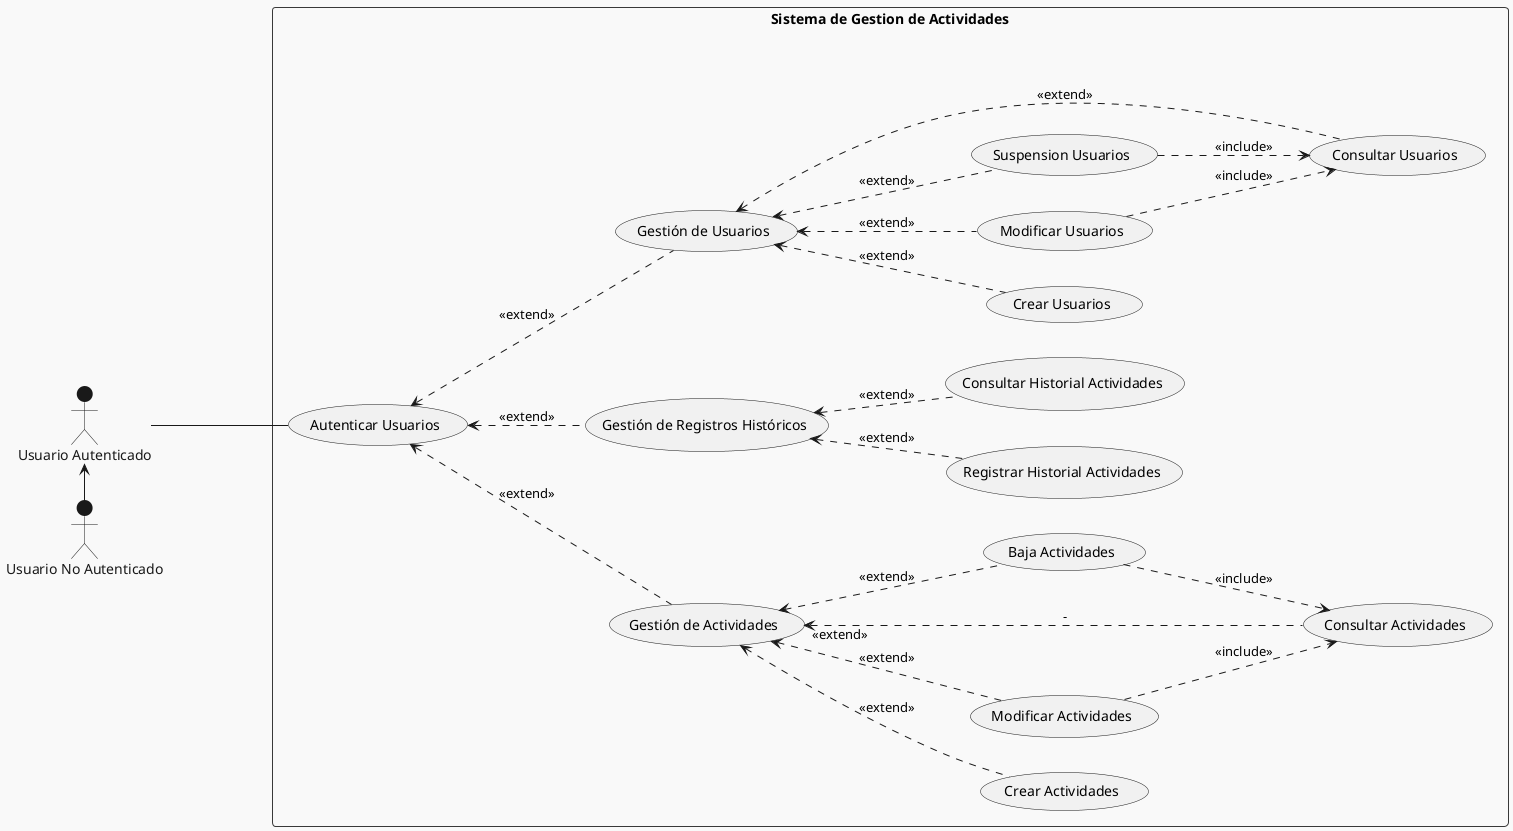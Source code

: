 @startuml

!theme mars
left to right direction

skinparam package {
    layout new
}

actor "Usuario Autenticado" as UsuarioAutenticado
actor "Usuario No Autenticado" as UsuarioNoAutenticado


rectangle "Sistema de Gestion de Actividades" {

 usecase "Gestión de Actividades" as GestionTareas
 usecase "Gestión de Registros Históricos" as GestionRegistrosHistoricos
 usecase "Gestión de Usuarios" as GestionUsuarios
 usecase "Autenticar Usuarios" as AutenticarUsuarios

 usecase "Crear Actividades" as CrearTareas
 usecase "Modificar Actividades" as ModificarTareas
 usecase "Consultar Actividades" as ConsultarTareas
 usecase "Baja Actividades" as BajaTareas

 usecase "Registrar Historial Actividades" as RegistrarHistorialTareas
 usecase "Consultar Historial Actividades" as ConsultarHistorialTareas


 usecase "Crear Usuarios" as CrearUsuarios
 usecase "Modificar Usuarios" as ModificarUsuarios
 usecase "Suspension Usuarios" as SuspensionUsuarios
 usecase "Consultar Usuarios" as ConsultarUsuarios

}

UsuarioAutenticado --- AutenticarUsuarios
AutenticarUsuarios <.- GestionTareas: "<<extend>>"
AutenticarUsuarios <.- GestionRegistrosHistoricos: "<<extend>>"
AutenticarUsuarios <.- GestionUsuarios: "<<extend>>"


:UsuarioAutenticado: <-r- :UsuarioNoAutenticado:


GestionTareas <.- CrearTareas: "<<extend>>"
GestionTareas <.- ConsultarTareas: "<<extend>>"-
GestionTareas <.- BajaTareas: "<<extend>>"
GestionTareas <.- ModificarTareas: "<<extend>>"

BajaTareas -.> ConsultarTareas: "<<include>>"
ModificarTareas -.> ConsultarTareas: "<<include>>"

GestionRegistrosHistoricos <.- RegistrarHistorialTareas: "<<extend>>"
GestionRegistrosHistoricos <.- ConsultarHistorialTareas: "<<extend>>"


GestionUsuarios <.- CrearUsuarios: "<<extend>>"

GestionUsuarios <.- ModificarUsuarios: "<<extend>>"
GestionUsuarios <.- SuspensionUsuarios: "<<extend>>"

GestionUsuarios <.- ConsultarUsuarios: "<<extend>>"

SuspensionUsuarios -.> ConsultarUsuarios: "<<include>>"
ModificarUsuarios -.> ConsultarUsuarios: "<<include>>"
@enduml


